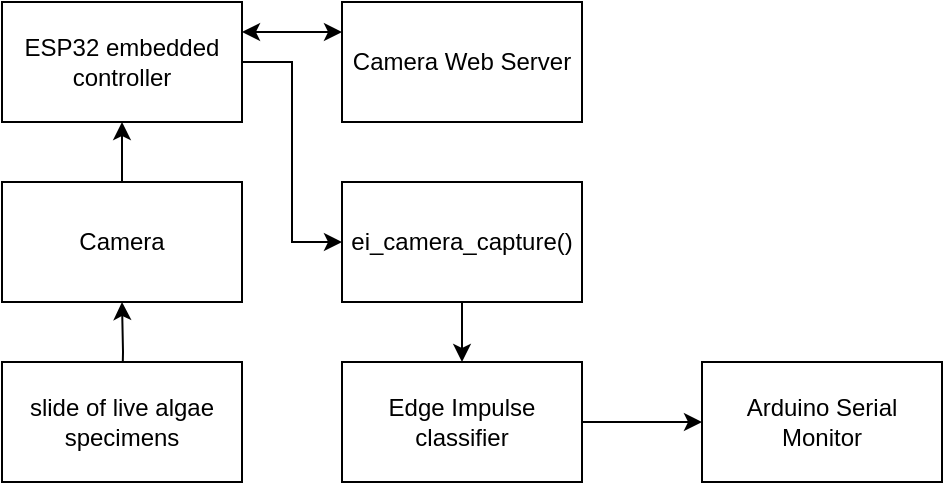 <mxfile version="16.4.6" type="google"><diagram id="-mPiYQvq75MKrRpOeNoC" name="Page-1"><mxGraphModel dx="1182" dy="685" grid="0" gridSize="10" guides="1" tooltips="1" connect="1" arrows="1" fold="1" page="1" pageScale="1" pageWidth="850" pageHeight="1100" math="0" shadow="0"><root><mxCell id="0"/><mxCell id="1" parent="0"/><mxCell id="KOdH6j6yFssA0PKo_F6l-16" style="edgeStyle=orthogonalEdgeStyle;rounded=0;orthogonalLoop=1;jettySize=auto;html=1;exitX=1;exitY=0.5;exitDx=0;exitDy=0;entryX=0;entryY=0.5;entryDx=0;entryDy=0;" edge="1" parent="1" source="KOdH6j6yFssA0PKo_F6l-1" target="KOdH6j6yFssA0PKo_F6l-15"><mxGeometry relative="1" as="geometry"/></mxCell><mxCell id="KOdH6j6yFssA0PKo_F6l-1" value="ESP32 embedded controller" style="rounded=0;whiteSpace=wrap;html=1;" vertex="1" parent="1"><mxGeometry x="160" y="160" width="120" height="60" as="geometry"/></mxCell><mxCell id="KOdH6j6yFssA0PKo_F6l-6" style="edgeStyle=orthogonalEdgeStyle;rounded=0;orthogonalLoop=1;jettySize=auto;html=1;exitX=0.5;exitY=0;exitDx=0;exitDy=0;entryX=0.5;entryY=1;entryDx=0;entryDy=0;" edge="1" parent="1" source="KOdH6j6yFssA0PKo_F6l-2" target="KOdH6j6yFssA0PKo_F6l-1"><mxGeometry relative="1" as="geometry"/></mxCell><mxCell id="KOdH6j6yFssA0PKo_F6l-2" value="Camera" style="rounded=0;whiteSpace=wrap;html=1;" vertex="1" parent="1"><mxGeometry x="160" y="250" width="120" height="60" as="geometry"/></mxCell><mxCell id="KOdH6j6yFssA0PKo_F6l-5" style="edgeStyle=orthogonalEdgeStyle;rounded=0;orthogonalLoop=1;jettySize=auto;html=1;exitX=0.5;exitY=0;exitDx=0;exitDy=0;entryX=0.5;entryY=1;entryDx=0;entryDy=0;" edge="1" parent="1" target="KOdH6j6yFssA0PKo_F6l-2"><mxGeometry relative="1" as="geometry"><mxPoint x="220" y="360" as="sourcePoint"/></mxGeometry></mxCell><mxCell id="KOdH6j6yFssA0PKo_F6l-3" value="slide of live algae specimens" style="rounded=0;whiteSpace=wrap;html=1;" vertex="1" parent="1"><mxGeometry x="160" y="340" width="120" height="60" as="geometry"/></mxCell><mxCell id="KOdH6j6yFssA0PKo_F6l-14" style="edgeStyle=orthogonalEdgeStyle;rounded=0;orthogonalLoop=1;jettySize=auto;html=1;exitX=1;exitY=0.5;exitDx=0;exitDy=0;entryX=0;entryY=0.5;entryDx=0;entryDy=0;" edge="1" parent="1" source="KOdH6j6yFssA0PKo_F6l-7" target="KOdH6j6yFssA0PKo_F6l-13"><mxGeometry relative="1" as="geometry"/></mxCell><mxCell id="KOdH6j6yFssA0PKo_F6l-7" value="Edge Impulse classifier" style="rounded=0;whiteSpace=wrap;html=1;" vertex="1" parent="1"><mxGeometry x="330" y="340" width="120" height="60" as="geometry"/></mxCell><mxCell id="KOdH6j6yFssA0PKo_F6l-9" value="Camera Web Server" style="rounded=0;whiteSpace=wrap;html=1;" vertex="1" parent="1"><mxGeometry x="330" y="160" width="120" height="60" as="geometry"/></mxCell><mxCell id="KOdH6j6yFssA0PKo_F6l-11" value="" style="endArrow=classic;startArrow=classic;html=1;rounded=0;exitX=1;exitY=0.25;exitDx=0;exitDy=0;entryX=0;entryY=0.25;entryDx=0;entryDy=0;" edge="1" parent="1" source="KOdH6j6yFssA0PKo_F6l-1" target="KOdH6j6yFssA0PKo_F6l-9"><mxGeometry width="50" height="50" relative="1" as="geometry"><mxPoint x="290" y="210" as="sourcePoint"/><mxPoint x="340" y="160" as="targetPoint"/></mxGeometry></mxCell><mxCell id="KOdH6j6yFssA0PKo_F6l-13" value="Arduino Serial Monitor" style="rounded=0;whiteSpace=wrap;html=1;" vertex="1" parent="1"><mxGeometry x="510" y="340" width="120" height="60" as="geometry"/></mxCell><mxCell id="KOdH6j6yFssA0PKo_F6l-17" style="edgeStyle=orthogonalEdgeStyle;rounded=0;orthogonalLoop=1;jettySize=auto;html=1;exitX=0.5;exitY=1;exitDx=0;exitDy=0;entryX=0.5;entryY=0;entryDx=0;entryDy=0;" edge="1" parent="1" source="KOdH6j6yFssA0PKo_F6l-15" target="KOdH6j6yFssA0PKo_F6l-7"><mxGeometry relative="1" as="geometry"/></mxCell><mxCell id="KOdH6j6yFssA0PKo_F6l-15" value="ei_camera_capture()" style="rounded=0;whiteSpace=wrap;html=1;" vertex="1" parent="1"><mxGeometry x="330" y="250" width="120" height="60" as="geometry"/></mxCell></root></mxGraphModel></diagram></mxfile>